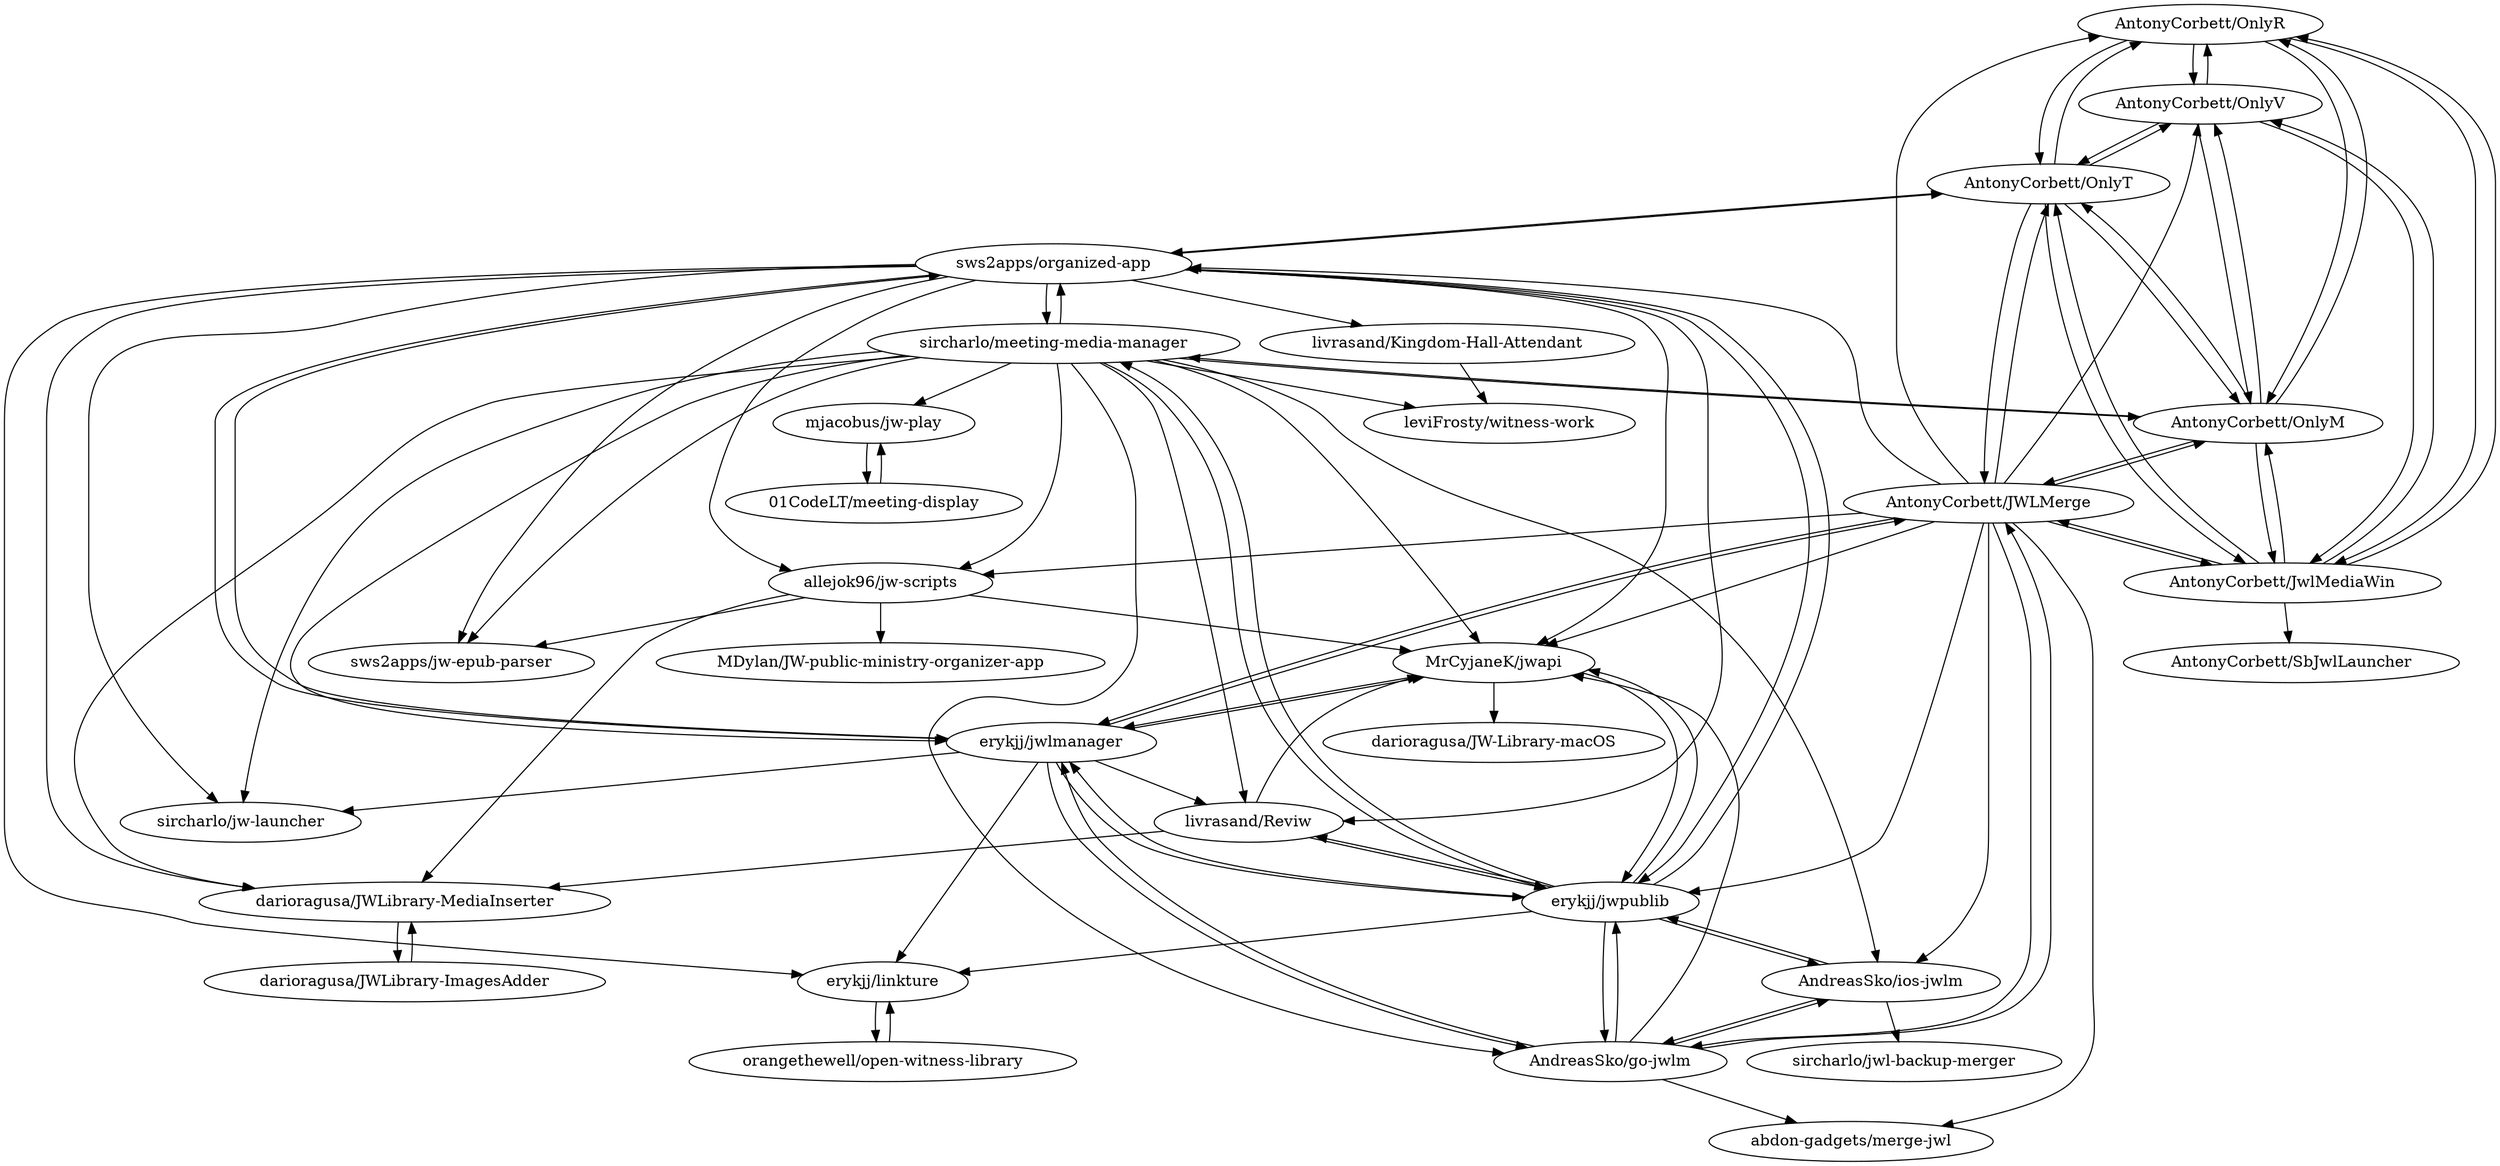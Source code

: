 digraph G {
"AntonyCorbett/OnlyR" -> "AntonyCorbett/OnlyV"
"AntonyCorbett/OnlyR" -> "AntonyCorbett/OnlyM"
"AntonyCorbett/OnlyR" -> "AntonyCorbett/JwlMediaWin"
"AntonyCorbett/OnlyR" -> "AntonyCorbett/OnlyT"
"AntonyCorbett/OnlyM" -> "AntonyCorbett/OnlyT"
"AntonyCorbett/OnlyM" -> "AntonyCorbett/OnlyV"
"AntonyCorbett/OnlyM" -> "AntonyCorbett/JwlMediaWin"
"AntonyCorbett/OnlyM" -> "AntonyCorbett/OnlyR"
"AntonyCorbett/OnlyM" -> "AntonyCorbett/JWLMerge"
"AntonyCorbett/OnlyM" -> "sircharlo/meeting-media-manager"
"AntonyCorbett/OnlyT" -> "AntonyCorbett/OnlyM"
"AntonyCorbett/OnlyT" -> "AntonyCorbett/OnlyV"
"AntonyCorbett/OnlyT" -> "AntonyCorbett/JwlMediaWin"
"AntonyCorbett/OnlyT" -> "AntonyCorbett/OnlyR"
"AntonyCorbett/OnlyT" -> "AntonyCorbett/JWLMerge"
"AntonyCorbett/OnlyT" -> "sws2apps/organized-app"
"AntonyCorbett/JWLMerge" -> "AntonyCorbett/JwlMediaWin"
"AntonyCorbett/JWLMerge" -> "AntonyCorbett/OnlyM"
"AntonyCorbett/JWLMerge" -> "erykjj/jwlmanager"
"AntonyCorbett/JWLMerge" -> "AntonyCorbett/OnlyV"
"AntonyCorbett/JWLMerge" -> "AndreasSko/go-jwlm"
"AntonyCorbett/JWLMerge" -> "AntonyCorbett/OnlyT"
"AntonyCorbett/JWLMerge" -> "erykjj/jwpublib"
"AntonyCorbett/JWLMerge" -> "AndreasSko/ios-jwlm"
"AntonyCorbett/JWLMerge" -> "abdon-gadgets/merge-jwl"
"AntonyCorbett/JWLMerge" -> "MrCyjaneK/jwapi"
"AntonyCorbett/JWLMerge" -> "sws2apps/organized-app"
"AntonyCorbett/JWLMerge" -> "AntonyCorbett/OnlyR"
"AntonyCorbett/JWLMerge" -> "allejok96/jw-scripts"
"AntonyCorbett/JwlMediaWin" -> "AntonyCorbett/OnlyV"
"AntonyCorbett/JwlMediaWin" -> "AntonyCorbett/OnlyM"
"AntonyCorbett/JwlMediaWin" -> "AntonyCorbett/OnlyT"
"AntonyCorbett/JwlMediaWin" -> "AntonyCorbett/OnlyR"
"AntonyCorbett/JwlMediaWin" -> "AntonyCorbett/SbJwlLauncher"
"AntonyCorbett/JwlMediaWin" -> "AntonyCorbett/JWLMerge"
"AntonyCorbett/OnlyV" -> "AntonyCorbett/JwlMediaWin"
"AntonyCorbett/OnlyV" -> "AntonyCorbett/OnlyM"
"AntonyCorbett/OnlyV" -> "AntonyCorbett/OnlyR"
"AntonyCorbett/OnlyV" -> "AntonyCorbett/OnlyT"
"sircharlo/meeting-media-manager" -> "sws2apps/organized-app"
"sircharlo/meeting-media-manager" -> "erykjj/jwpublib"
"sircharlo/meeting-media-manager" -> "erykjj/jwlmanager"
"sircharlo/meeting-media-manager" -> "sircharlo/jw-launcher"
"sircharlo/meeting-media-manager" -> "mjacobus/jw-play"
"sircharlo/meeting-media-manager" -> "sws2apps/jw-epub-parser"
"sircharlo/meeting-media-manager" -> "AndreasSko/ios-jwlm"
"sircharlo/meeting-media-manager" -> "AndreasSko/go-jwlm"
"sircharlo/meeting-media-manager" -> "allejok96/jw-scripts"
"sircharlo/meeting-media-manager" -> "AntonyCorbett/OnlyM"
"sircharlo/meeting-media-manager" -> "leviFrosty/witness-work"
"sircharlo/meeting-media-manager" -> "darioragusa/JWLibrary-MediaInserter"
"sircharlo/meeting-media-manager" -> "livrasand/Reviw"
"sircharlo/meeting-media-manager" -> "MrCyjaneK/jwapi"
"AndreasSko/go-jwlm" -> "AndreasSko/ios-jwlm"
"AndreasSko/go-jwlm" -> "erykjj/jwlmanager"
"AndreasSko/go-jwlm" -> "AntonyCorbett/JWLMerge"
"AndreasSko/go-jwlm" -> "MrCyjaneK/jwapi"
"AndreasSko/go-jwlm" -> "erykjj/jwpublib"
"AndreasSko/go-jwlm" -> "abdon-gadgets/merge-jwl"
"AndreasSko/ios-jwlm" -> "AndreasSko/go-jwlm"
"AndreasSko/ios-jwlm" -> "sircharlo/jwl-backup-merger"
"AndreasSko/ios-jwlm" -> "erykjj/jwpublib"
"darioragusa/JWLibrary-ImagesAdder" -> "darioragusa/JWLibrary-MediaInserter"
"01CodeLT/meeting-display" -> "mjacobus/jw-play"
"mjacobus/jw-play" -> "01CodeLT/meeting-display"
"allejok96/jw-scripts" -> "MrCyjaneK/jwapi"
"allejok96/jw-scripts" -> "darioragusa/JWLibrary-MediaInserter"
"allejok96/jw-scripts" -> "sws2apps/jw-epub-parser"
"allejok96/jw-scripts" -> "MDylan/JW-public-ministry-organizer-app"
"MrCyjaneK/jwapi" -> "darioragusa/JW-Library-macOS"
"MrCyjaneK/jwapi" -> "erykjj/jwlmanager"
"MrCyjaneK/jwapi" -> "erykjj/jwpublib"
"darioragusa/JWLibrary-MediaInserter" -> "darioragusa/JWLibrary-ImagesAdder"
"erykjj/linkture" -> "orangethewell/open-witness-library"
"erykjj/jwpublib" -> "erykjj/jwlmanager"
"erykjj/jwpublib" -> "livrasand/Reviw"
"erykjj/jwpublib" -> "MrCyjaneK/jwapi"
"erykjj/jwpublib" -> "AndreasSko/ios-jwlm"
"erykjj/jwpublib" -> "erykjj/linkture"
"erykjj/jwpublib" -> "AndreasSko/go-jwlm"
"erykjj/jwpublib" -> "sws2apps/organized-app"
"erykjj/jwpublib" -> "sircharlo/meeting-media-manager"
"erykjj/jwlmanager" -> "erykjj/jwpublib"
"erykjj/jwlmanager" -> "erykjj/linkture"
"erykjj/jwlmanager" -> "MrCyjaneK/jwapi"
"erykjj/jwlmanager" -> "AndreasSko/go-jwlm"
"erykjj/jwlmanager" -> "sws2apps/organized-app"
"erykjj/jwlmanager" -> "livrasand/Reviw"
"erykjj/jwlmanager" -> "AntonyCorbett/JWLMerge"
"erykjj/jwlmanager" -> "sircharlo/jw-launcher"
"livrasand/Reviw" -> "erykjj/jwpublib"
"livrasand/Reviw" -> "darioragusa/JWLibrary-MediaInserter"
"livrasand/Reviw" -> "MrCyjaneK/jwapi"
"sws2apps/organized-app" -> "sircharlo/meeting-media-manager"
"sws2apps/organized-app" -> "sws2apps/jw-epub-parser"
"sws2apps/organized-app" -> "erykjj/jwlmanager"
"sws2apps/organized-app" -> "erykjj/jwpublib"
"sws2apps/organized-app" -> "allejok96/jw-scripts"
"sws2apps/organized-app" -> "livrasand/Reviw"
"sws2apps/organized-app" -> "MrCyjaneK/jwapi"
"sws2apps/organized-app" -> "erykjj/linkture"
"sws2apps/organized-app" -> "livrasand/Kingdom-Hall-Attendant"
"sws2apps/organized-app" -> "sircharlo/jw-launcher"
"sws2apps/organized-app" -> "darioragusa/JWLibrary-MediaInserter"
"sws2apps/organized-app" -> "AntonyCorbett/OnlyT"
"orangethewell/open-witness-library" -> "erykjj/linkture"
"livrasand/Kingdom-Hall-Attendant" -> "leviFrosty/witness-work"
"AntonyCorbett/OnlyR" ["l"="0.439,44.142"]
"AntonyCorbett/OnlyV" ["l"="0.457,44.142"]
"AntonyCorbett/OnlyM" ["l"="0.467,44.129"]
"AntonyCorbett/JwlMediaWin" ["l"="0.45,44.136"]
"AntonyCorbett/OnlyT" ["l"="0.44,44.124"]
"AntonyCorbett/JWLMerge" ["l"="0.454,44.116"]
"sircharlo/meeting-media-manager" ["l"="0.477,44.097"]
"sws2apps/organized-app" ["l"="0.45,44.091"]
"erykjj/jwlmanager" ["l"="0.444,44.101"]
"AndreasSko/go-jwlm" ["l"="0.468,44.11"]
"erykjj/jwpublib" ["l"="0.46,44.1"]
"AndreasSko/ios-jwlm" ["l"="0.487,44.11"]
"abdon-gadgets/merge-jwl" ["l"="0.432,44.112"]
"MrCyjaneK/jwapi" ["l"="0.466,44.09"]
"allejok96/jw-scripts" ["l"="0.487,44.088"]
"AntonyCorbett/SbJwlLauncher" ["l"="0.449,44.157"]
"sircharlo/jw-launcher" ["l"="0.46,44.081"]
"mjacobus/jw-play" ["l"="0.512,44.111"]
"sws2apps/jw-epub-parser" ["l"="0.483,44.077"]
"leviFrosty/witness-work" ["l"="0.454,44.068"]
"darioragusa/JWLibrary-MediaInserter" ["l"="0.47,44.073"]
"livrasand/Reviw" ["l"="0.447,44.082"]
"sircharlo/jwl-backup-merger" ["l"="0.515,44.102"]
"darioragusa/JWLibrary-ImagesAdder" ["l"="0.473,44.057"]
"01CodeLT/meeting-display" ["l"="0.531,44.116"]
"MDylan/JW-public-ministry-organizer-app" ["l"="0.511,44.079"]
"darioragusa/JW-Library-macOS" ["l"="0.481,44.067"]
"erykjj/linkture" ["l"="0.426,44.093"]
"orangethewell/open-witness-library" ["l"="0.405,44.09"]
"livrasand/Kingdom-Hall-Attendant" ["l"="0.432,44.068"]
}